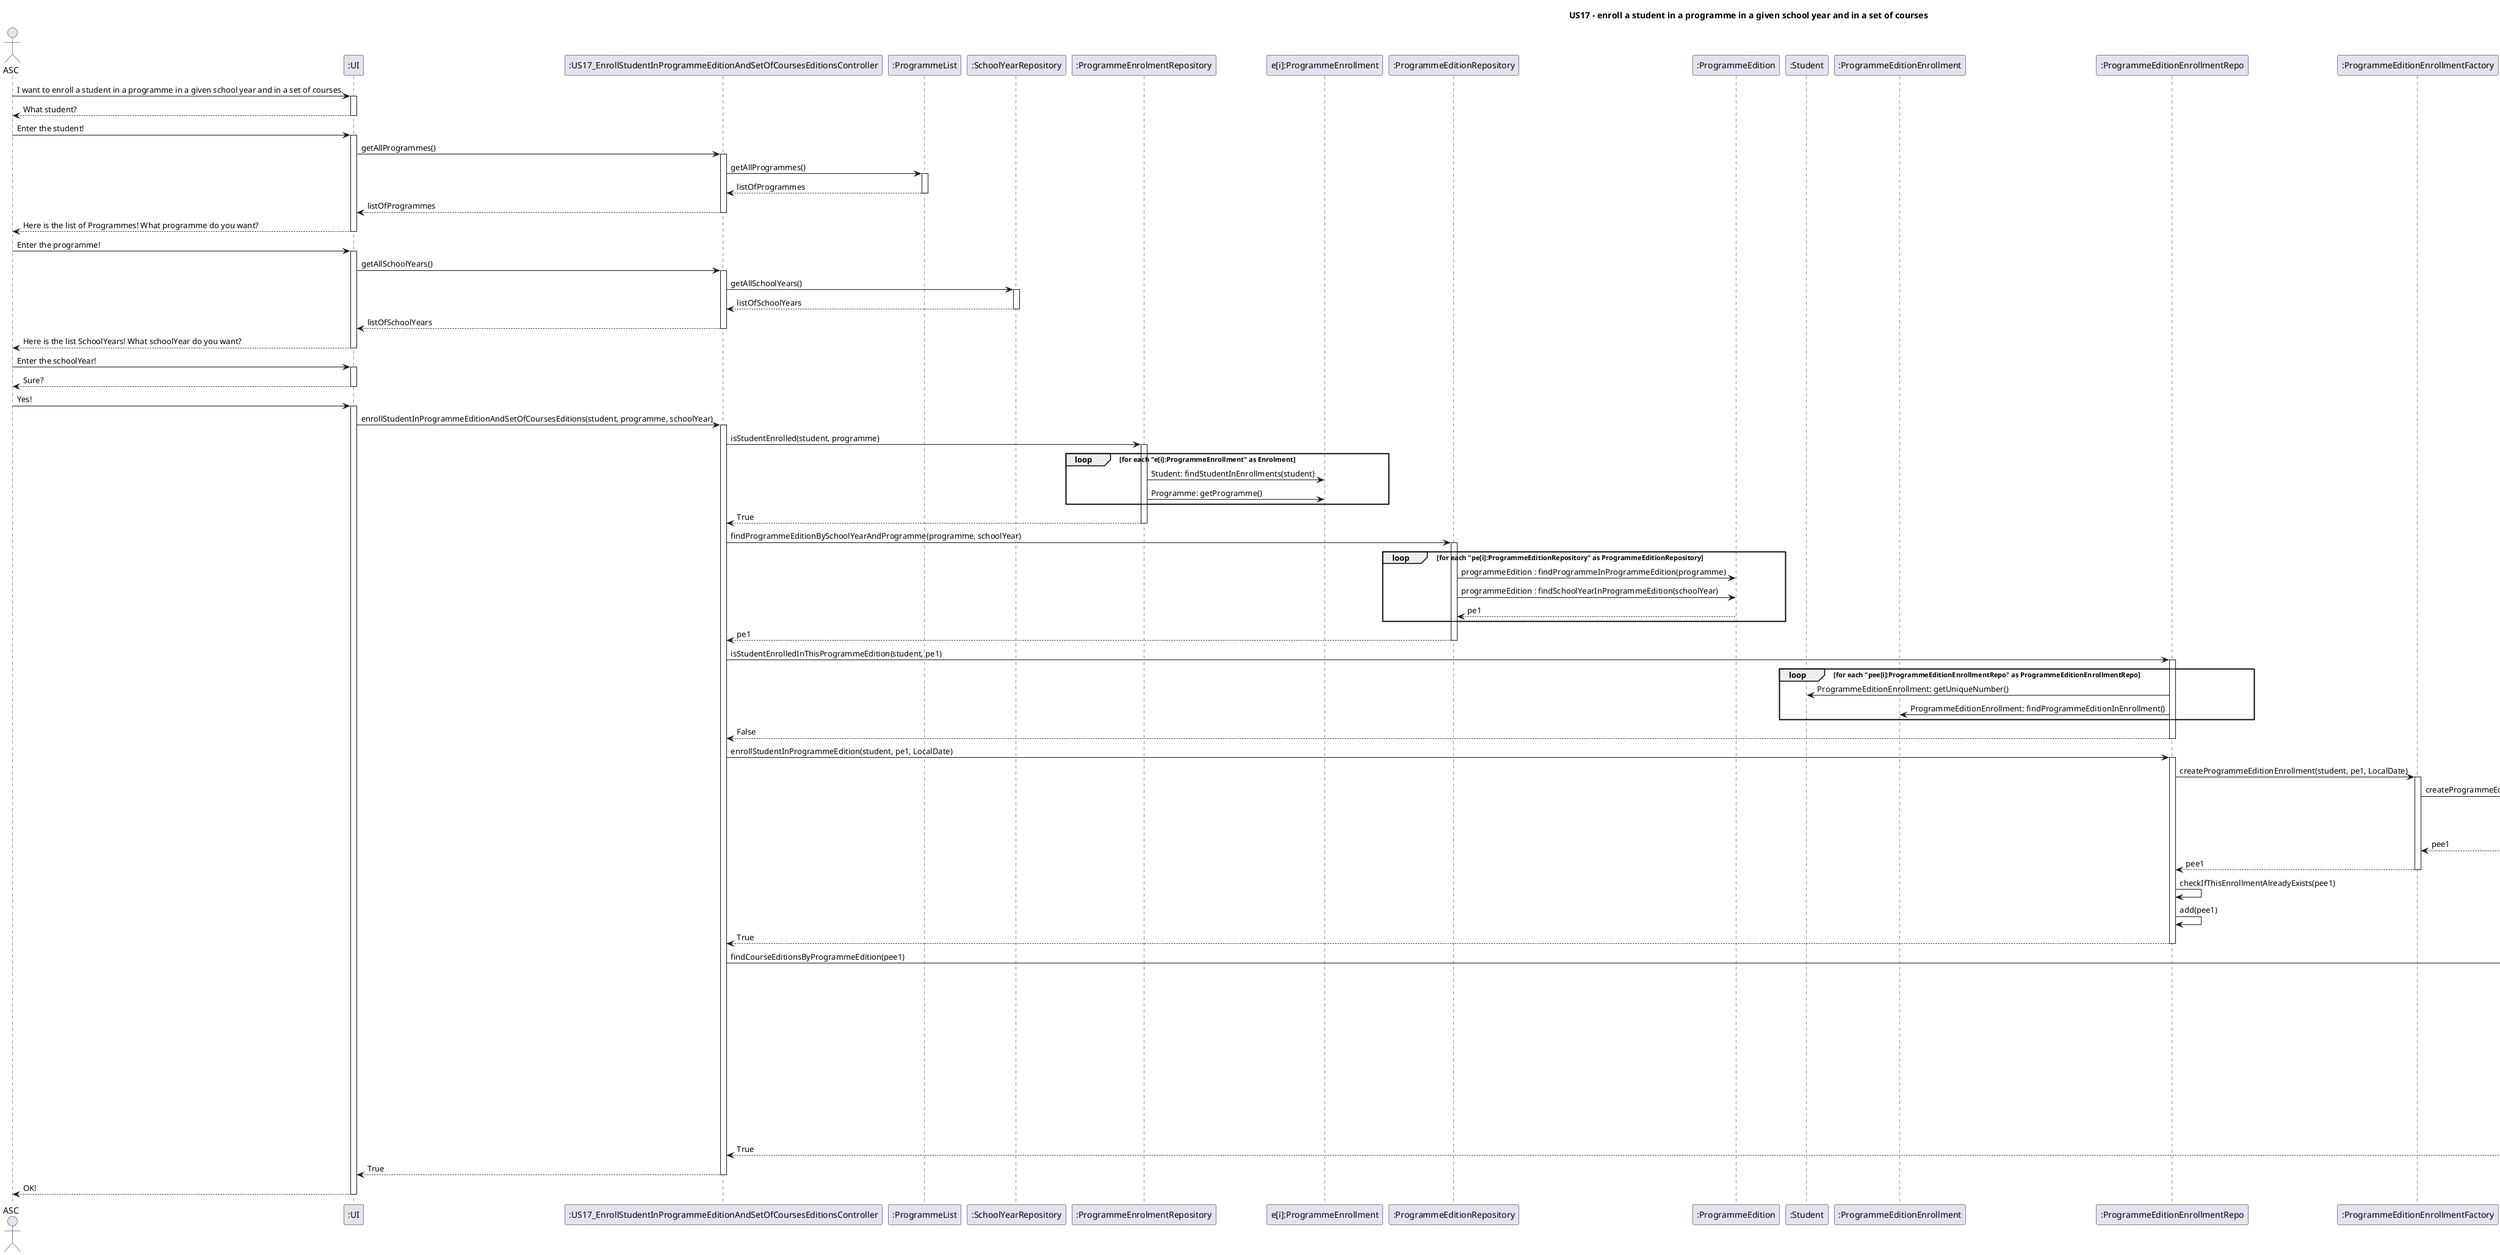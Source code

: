 @startuml
title US17 - enroll a student in a programme in a given school year and in a set of courses
actor ASC
participant ":UI" as UI
ASC -> UI : I want to enroll a student in a programme in a given school year and in a set of courses.
activate UI
UI --> ASC : What student?
deactivate UI
ASC -> UI : Enter the student!
activate UI
participant ":US17_EnrollStudentInProgrammeEditionAndSetOfCoursesEditionsController" as Controller
UI -> Controller : getAllProgrammes()
activate Controller
participant ":ProgrammeList" as ProgrammeList
Controller -> ProgrammeList : getAllProgrammes()
activate ProgrammeList
ProgrammeList --> Controller : listOfProgrammes
deactivate ProgrammeList
Controller --> UI : listOfProgrammes
deactivate Controller
UI --> ASC : Here is the list of Programmes! What programme do you want?
deactivate UI
ASC -> UI : Enter the programme!
activate UI
participant ":SchoolYearRepository" as SchoolYearRepository
UI -> Controller : getAllSchoolYears()
activate Controller
Controller -> SchoolYearRepository : getAllSchoolYears()
activate SchoolYearRepository
SchoolYearRepository --> Controller : listOfSchoolYears
deactivate SchoolYearRepository
Controller --> UI : listOfSchoolYears
deactivate Controller
UI --> ASC : Here is the list SchoolYears! What schoolYear do you want?
deactivate UI
ASC -> UI : Enter the schoolYear!
activate UI
UI --> ASC : Sure?
deactivate UI
ASC -> UI : Yes!
activate UI
UI -> Controller : enrollStudentInProgrammeEditionAndSetOfCoursesEditions(student, programme, schoolYear)
activate Controller
participant ":ProgrammeEnrolmentRepository" as ProgrammeEnrolmentRepository
Controller -> ProgrammeEnrolmentRepository : isStudentEnrolled(student, programme)
activate ProgrammeEnrolmentRepository
participant "e[i]:ProgrammeEnrollment" as Enrollment
loop for each "e[i]:ProgrammeEnrollment" as Enrolment
ProgrammeEnrolmentRepository -> Enrollment : Student: findStudentInEnrollments(student)
ProgrammeEnrolmentRepository -> Enrollment : Programme: getProgramme()
end
deactivate Enrollment
ProgrammeEnrolmentRepository --> Controller : True
deactivate ProgrammeEnrolmentRepository
participant ":ProgrammeEditionRepository" as ProgrammeEditionRepository
Controller -> ProgrammeEditionRepository : findProgrammeEditionBySchoolYearAndProgramme(programme, schoolYear)
activate ProgrammeEditionRepository
participant ":ProgrammeEdition" as ProgrammeEdition
loop for each "pe[i]:ProgrammeEditionRepository" as ProgrammeEditionRepository
ProgrammeEditionRepository -> ProgrammeEdition : programmeEdition : findProgrammeInProgrammeEdition(programme)
ProgrammeEditionRepository -> ProgrammeEdition : programmeEdition : findSchoolYearInProgrammeEdition(schoolYear)
ProgrammeEdition --> ProgrammeEditionRepository : pe1
end
ProgrammeEditionRepository --> Controller :  pe1
deactivate ProgrammeEditionRepository
participant ":ProgrammeEditionEnrollmentRepo" as ProgrammeEditionEnrollmentRepo
Controller -> ProgrammeEditionEnrollmentRepo : isStudentEnrolledInThisProgrammeEdition(student, pe1)
activate ProgrammeEditionEnrollmentRepo
participant ":ProgrammeEditionEnrollment" as ProgrammeEditionEnrollment
loop for each "pee[i]:ProgrammeEditionEnrollmentRepo" as ProgrammeEditionEnrollmentRepo
participant ":Student" as Student
ProgrammeEditionEnrollmentRepo -> Student: ProgrammeEditionEnrollment: getUniqueNumber()
participant ":ProgrammeEditionEnrollment" as ProgrammeEditionEnrollment
ProgrammeEditionEnrollmentRepo -> ProgrammeEditionEnrollment: ProgrammeEditionEnrollment: findProgrammeEditionInEnrollment()
end
ProgrammeEditionEnrollmentRepo --> Controller : False
deactivate "ProgrammeEditionEnrollmentRepo"

participant ":ProgrammeEditionEnrollmentRepo" as ProgrammeEditionEnrollmentRepo
Controller -> ProgrammeEditionEnrollmentRepo : enrollStudentInProgrammeEdition(student, pe1, LocalDate)
activate "ProgrammeEditionEnrollmentRepo"
participant ":ProgrammeEditionEnrollmentFactory" as ProgrammeEditionEnrollmentFactory
ProgrammeEditionEnrollmentRepo -> ProgrammeEditionEnrollmentFactory: createProgrammeEditionEnrollment(student, pe1, LocalDate)
activate ProgrammeEditionEnrollmentFactory
create "pee1:ProgrammeEditionEnrollment"
ProgrammeEditionEnrollmentFactory -> "pee1:ProgrammeEditionEnrollment" : createProgrammeEditionEnrollment(student, pe1, LocalDate)
activate "pee1:ProgrammeEditionEnrollment"
"pee1:ProgrammeEditionEnrollment" -> "pee1:ProgrammeEditionEnrollment" :isValid
"pee1:ProgrammeEditionEnrollment" --> ProgrammeEditionEnrollmentFactory: pee1
deactivate "pee1:ProgrammeEditionEnrollment"

ProgrammeEditionEnrollmentFactory --> ProgrammeEditionEnrollmentRepo: pee1
deactivate ProgrammeEditionEnrollmentFactory
ProgrammeEditionEnrollmentRepo -> ProgrammeEditionEnrollmentRepo : checkIfThisEnrollmentAlreadyExists(pee1)
ProgrammeEditionEnrollmentRepo -> ProgrammeEditionEnrollmentRepo : add(pee1)
ProgrammeEditionEnrollmentRepo --> Controller : True
deactivate ProgrammeEditionEnrollmentRepo
participant ":CourseEditionRepository" as CourseEditionRepository
Controller -> CourseEditionRepository : findCourseEditionsByProgrammeEdition(pee1)
participant ":CourseEdition" as CourseEdition

participant ":CourseEdition" as CourseEdition
activate CourseEditionRepository
loop for each "cee[i]:CourseEditionEnrollmentRepository" as CourseEditionEnrollmentRepository
CourseEditionRepository -> CourseEdition :  whatProgrammeEditionBelongsThisCourseEdition()
CourseEditionRepository -> CourseEditionRepository :  add(ce1)
end
participant ":CourseEditionEnrollmentRepository" as CourseEditionEnrollmentRepository
CourseEditionRepository -> CourseEditionEnrollmentRepository : ListOfCourseEditions
deactivate CourseEditionRepository
participant ":CourseEditionEnrollment" as CourseEditionEnrollment
activate CourseEditionEnrollmentRepository
loop for each "cee[i]:CourseEditionEnrollmentRepository" as CourseEditionEnrollmentRepository
CourseEditionEnrollmentRepository -> CourseEditionEnrollment : findByStudentAndEdition(student, ce[i])
CourseEditionEnrollmentRepository -> CourseEditionEnrollment : isPresent()
CourseEditionEnrollmentRepository -> CourseEditionEnrollmentRepository : enrollStudentInACourseEdition(student, ce1, LocalDate)
end
CourseEditionEnrollmentRepository --> Controller : True
deactivate CourseEditionEnrollmentRepository
Controller --> UI : True
deactivate Controller
UI --> ASC: OK!
deactivate UI

@enduml